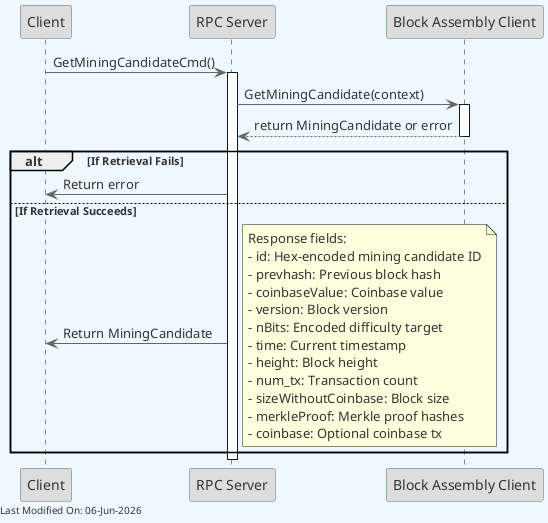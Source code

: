 @startuml
skinparam backgroundColor #F0F8FF
skinparam defaultFontColor #333333
skinparam arrowColor #666666

' Define borders for all elements
skinparam entity {
  BorderColor #666666
  BackgroundColor #DDDDDD
}

skinparam control {
  BorderColor #666666
  BackgroundColor #DDDDDD
}

skinparam participant {
  BorderColor #666666
  BackgroundColor #DDDDDD
}



participant Client
participant "RPC Server" as RPC
participant "Block Assembly Client" as BlockAssembly

Client -> RPC : GetMiningCandidateCmd()
activate RPC

RPC -> BlockAssembly : GetMiningCandidate(context)
activate BlockAssembly
BlockAssembly --> RPC : return MiningCandidate or error
deactivate BlockAssembly

alt If Retrieval Fails
    RPC -> Client : Return error
else If Retrieval Succeeds
    RPC -> Client : Return MiningCandidate
    note right
    Response fields:
    - id: Hex-encoded mining candidate ID
    - prevhash: Previous block hash
    - coinbaseValue: Coinbase value
    - version: Block version
    - nBits: Encoded difficulty target
    - time: Current timestamp
    - height: Block height
    - num_tx: Transaction count
    - sizeWithoutCoinbase: Block size
    - merkleProof: Merkle proof hashes
    - coinbase: Optional coinbase tx
    end note
end

deactivate RPC

left footer Last Modified On: %date("dd-MMM-yyyy")

@enduml
